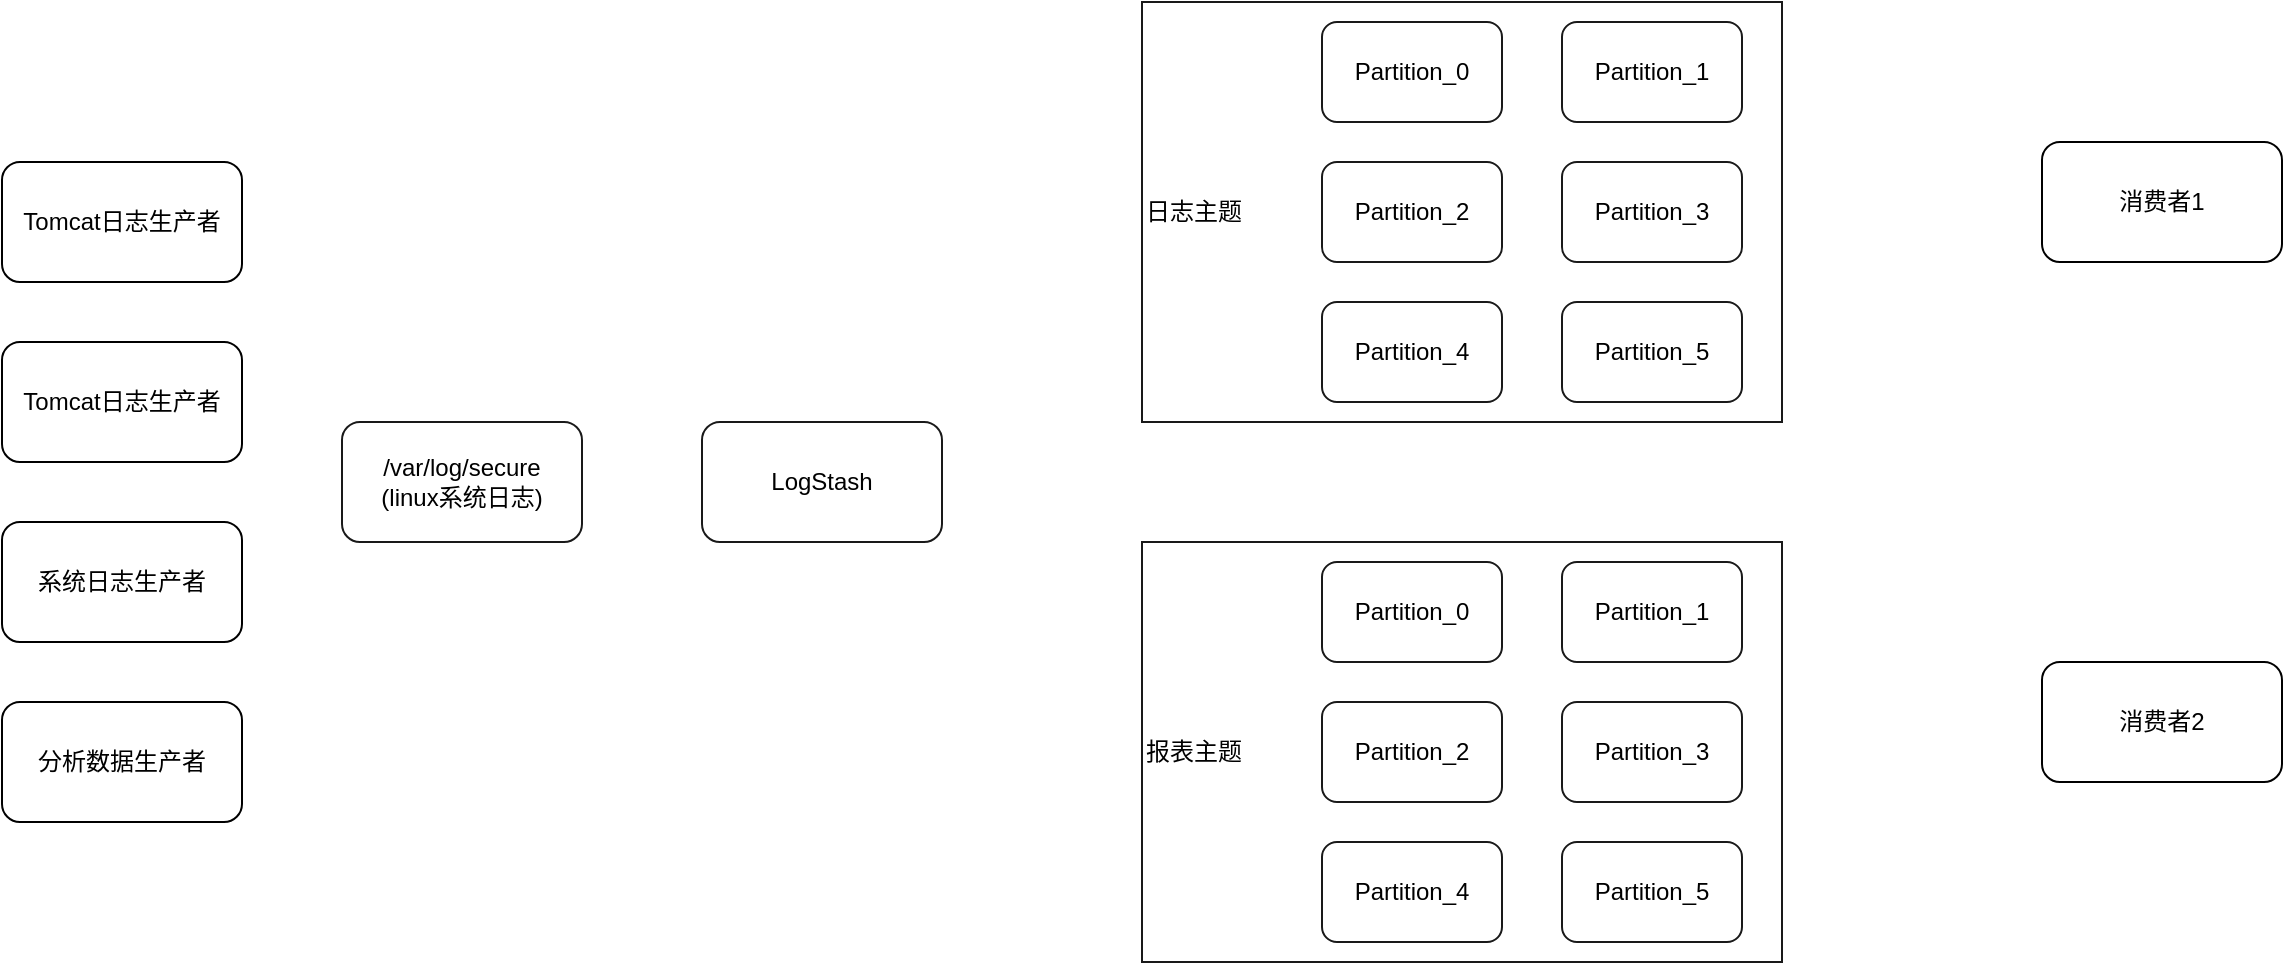 <mxfile version="13.3.5" type="github">
  <diagram id="3makm_YaJrVtaU_NSyJ_" name="Page-1">
    <mxGraphModel dx="1230" dy="1163" grid="1" gridSize="10" guides="1" tooltips="1" connect="1" arrows="1" fold="1" page="1" pageScale="1" pageWidth="2339" pageHeight="3300" math="0" shadow="0">
      <root>
        <mxCell id="0" />
        <mxCell id="1" parent="0" />
        <mxCell id="5XpMq87SmSRbmd2YtVUi-1" value="Tomcat日志生产者" style="rounded=1;whiteSpace=wrap;html=1;" parent="1" vertex="1">
          <mxGeometry x="10" y="360" width="120" height="60" as="geometry" />
        </mxCell>
        <mxCell id="5XpMq87SmSRbmd2YtVUi-2" value="日志主题" style="rounded=0;whiteSpace=wrap;html=1;opacity=90;align=left;" parent="1" vertex="1">
          <mxGeometry x="580" y="190" width="320" height="210" as="geometry" />
        </mxCell>
        <mxCell id="5XpMq87SmSRbmd2YtVUi-3" value="Partition_0" style="rounded=1;whiteSpace=wrap;html=1;opacity=90;" parent="1" vertex="1">
          <mxGeometry x="670" y="200" width="90" height="50" as="geometry" />
        </mxCell>
        <mxCell id="5XpMq87SmSRbmd2YtVUi-4" value="Partition_1" style="rounded=1;whiteSpace=wrap;html=1;opacity=90;" parent="1" vertex="1">
          <mxGeometry x="790" y="200" width="90" height="50" as="geometry" />
        </mxCell>
        <mxCell id="5XpMq87SmSRbmd2YtVUi-9" value="消费者1" style="rounded=1;whiteSpace=wrap;html=1;" parent="1" vertex="1">
          <mxGeometry x="1030" y="260" width="120" height="60" as="geometry" />
        </mxCell>
        <mxCell id="5XpMq87SmSRbmd2YtVUi-10" value="消费者2" style="rounded=1;whiteSpace=wrap;html=1;" parent="1" vertex="1">
          <mxGeometry x="1030" y="520" width="120" height="60" as="geometry" />
        </mxCell>
        <mxCell id="5XpMq87SmSRbmd2YtVUi-11" value="系统日志生产者" style="rounded=1;whiteSpace=wrap;html=1;" parent="1" vertex="1">
          <mxGeometry x="10" y="450" width="120" height="60" as="geometry" />
        </mxCell>
        <mxCell id="5XpMq87SmSRbmd2YtVUi-12" value="分析数据生产者" style="rounded=1;whiteSpace=wrap;html=1;" parent="1" vertex="1">
          <mxGeometry x="10" y="540" width="120" height="60" as="geometry" />
        </mxCell>
        <mxCell id="5XpMq87SmSRbmd2YtVUi-20" value="Tomcat日志生产者" style="rounded=1;whiteSpace=wrap;html=1;" parent="1" vertex="1">
          <mxGeometry x="10" y="270" width="120" height="60" as="geometry" />
        </mxCell>
        <mxCell id="s8ctC6jzm8qqU47r-SyN-1" value="/var/log/secure&lt;br&gt;(linux系统日志)" style="rounded=1;whiteSpace=wrap;html=1;opacity=90;" vertex="1" parent="1">
          <mxGeometry x="180" y="400" width="120" height="60" as="geometry" />
        </mxCell>
        <mxCell id="s8ctC6jzm8qqU47r-SyN-2" value="LogStash" style="rounded=1;whiteSpace=wrap;html=1;opacity=90;" vertex="1" parent="1">
          <mxGeometry x="360" y="400" width="120" height="60" as="geometry" />
        </mxCell>
        <mxCell id="s8ctC6jzm8qqU47r-SyN-3" value="Partition_2" style="rounded=1;whiteSpace=wrap;html=1;opacity=90;" vertex="1" parent="1">
          <mxGeometry x="670" y="270" width="90" height="50" as="geometry" />
        </mxCell>
        <mxCell id="s8ctC6jzm8qqU47r-SyN-4" value="Partition_3" style="rounded=1;whiteSpace=wrap;html=1;opacity=90;" vertex="1" parent="1">
          <mxGeometry x="790" y="270" width="90" height="50" as="geometry" />
        </mxCell>
        <mxCell id="s8ctC6jzm8qqU47r-SyN-5" value="Partition_4" style="rounded=1;whiteSpace=wrap;html=1;opacity=90;" vertex="1" parent="1">
          <mxGeometry x="670" y="340" width="90" height="50" as="geometry" />
        </mxCell>
        <mxCell id="s8ctC6jzm8qqU47r-SyN-6" value="Partition_5" style="rounded=1;whiteSpace=wrap;html=1;opacity=90;" vertex="1" parent="1">
          <mxGeometry x="790" y="340" width="90" height="50" as="geometry" />
        </mxCell>
        <mxCell id="s8ctC6jzm8qqU47r-SyN-7" value="报表主题" style="rounded=0;whiteSpace=wrap;html=1;opacity=90;align=left;" vertex="1" parent="1">
          <mxGeometry x="580" y="460" width="320" height="210" as="geometry" />
        </mxCell>
        <mxCell id="s8ctC6jzm8qqU47r-SyN-8" value="Partition_0" style="rounded=1;whiteSpace=wrap;html=1;opacity=90;" vertex="1" parent="1">
          <mxGeometry x="670" y="470" width="90" height="50" as="geometry" />
        </mxCell>
        <mxCell id="s8ctC6jzm8qqU47r-SyN-9" value="Partition_1" style="rounded=1;whiteSpace=wrap;html=1;opacity=90;" vertex="1" parent="1">
          <mxGeometry x="790" y="470" width="90" height="50" as="geometry" />
        </mxCell>
        <mxCell id="s8ctC6jzm8qqU47r-SyN-10" value="Partition_2" style="rounded=1;whiteSpace=wrap;html=1;opacity=90;" vertex="1" parent="1">
          <mxGeometry x="670" y="540" width="90" height="50" as="geometry" />
        </mxCell>
        <mxCell id="s8ctC6jzm8qqU47r-SyN-11" value="Partition_3" style="rounded=1;whiteSpace=wrap;html=1;opacity=90;" vertex="1" parent="1">
          <mxGeometry x="790" y="540" width="90" height="50" as="geometry" />
        </mxCell>
        <mxCell id="s8ctC6jzm8qqU47r-SyN-12" value="Partition_4" style="rounded=1;whiteSpace=wrap;html=1;opacity=90;" vertex="1" parent="1">
          <mxGeometry x="670" y="610" width="90" height="50" as="geometry" />
        </mxCell>
        <mxCell id="s8ctC6jzm8qqU47r-SyN-13" value="Partition_5" style="rounded=1;whiteSpace=wrap;html=1;opacity=90;" vertex="1" parent="1">
          <mxGeometry x="790" y="610" width="90" height="50" as="geometry" />
        </mxCell>
      </root>
    </mxGraphModel>
  </diagram>
</mxfile>
